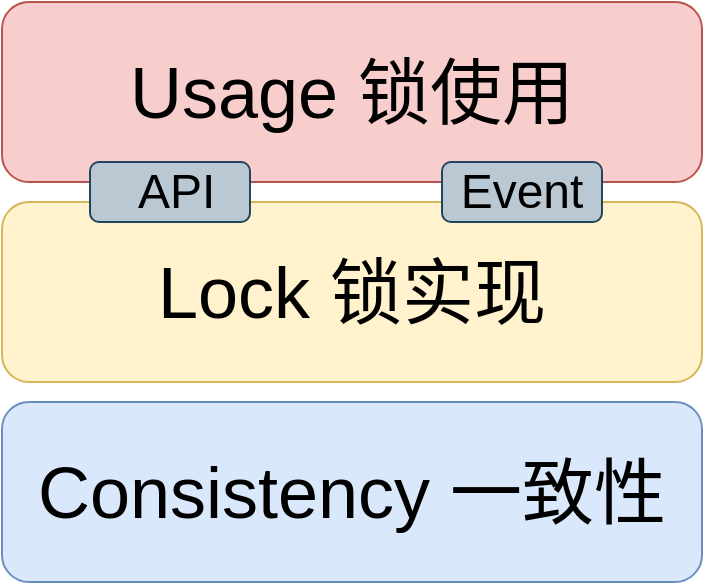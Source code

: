 <mxfile version="24.3.0" type="device">
  <diagram name="第 1 页" id="DkEwYdfwHbRlVwGyjE1p">
    <mxGraphModel dx="1526" dy="820" grid="0" gridSize="10" guides="1" tooltips="1" connect="1" arrows="1" fold="1" page="1" pageScale="1" pageWidth="827" pageHeight="1169" math="0" shadow="0">
      <root>
        <mxCell id="0" />
        <mxCell id="1" parent="0" />
        <mxCell id="51Ylhp4Qm0EKD_5LjUa0-1" value="&lt;font style=&quot;font-size: 36px;&quot;&gt;Consistency 一致性&lt;/font&gt;" style="rounded=1;whiteSpace=wrap;html=1;fillColor=#dae8fc;strokeColor=#6c8ebf;" vertex="1" parent="1">
          <mxGeometry x="290" y="540" width="350" height="90" as="geometry" />
        </mxCell>
        <mxCell id="51Ylhp4Qm0EKD_5LjUa0-2" value="&lt;font style=&quot;font-size: 36px;&quot;&gt;Lock 锁实现&lt;/font&gt;" style="rounded=1;whiteSpace=wrap;html=1;fillColor=#fff2cc;strokeColor=#d6b656;" vertex="1" parent="1">
          <mxGeometry x="290" y="440" width="350" height="90" as="geometry" />
        </mxCell>
        <mxCell id="51Ylhp4Qm0EKD_5LjUa0-3" value="&lt;span style=&quot;font-size: 36px;&quot;&gt;Usage 锁使用&lt;/span&gt;" style="rounded=1;whiteSpace=wrap;html=1;fillColor=#f8cecc;strokeColor=#b85450;" vertex="1" parent="1">
          <mxGeometry x="290" y="340" width="350" height="90" as="geometry" />
        </mxCell>
        <mxCell id="51Ylhp4Qm0EKD_5LjUa0-4" value="&lt;font style=&quot;font-size: 24px;&quot;&gt;&amp;nbsp;API&lt;/font&gt;" style="rounded=1;whiteSpace=wrap;html=1;fillColor=#bac8d3;strokeColor=#23445d;align=center;" vertex="1" parent="1">
          <mxGeometry x="334" y="420" width="80" height="30" as="geometry" />
        </mxCell>
        <mxCell id="51Ylhp4Qm0EKD_5LjUa0-5" value="&lt;font style=&quot;font-size: 24px;&quot;&gt;Event&lt;/font&gt;" style="rounded=1;whiteSpace=wrap;html=1;fillColor=#bac8d3;strokeColor=#23445d;align=center;" vertex="1" parent="1">
          <mxGeometry x="510" y="420" width="80" height="30" as="geometry" />
        </mxCell>
      </root>
    </mxGraphModel>
  </diagram>
</mxfile>
